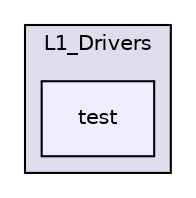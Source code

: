 digraph "/home/travis/build/kammce/SJSU-Dev2/firmware/library/L1_Drivers/test" {
  compound=true
  node [ fontsize="10", fontname="Helvetica"];
  edge [ labelfontsize="10", labelfontname="Helvetica"];
  subgraph clusterdir_69c4750e1922972fe56d4dc605891a38 {
    graph [ bgcolor="#ddddee", pencolor="black", label="L1_Drivers" fontname="Helvetica", fontsize="10", URL="dir_69c4750e1922972fe56d4dc605891a38.html"]
  dir_2e81d4aaf742be5908fc0152690a28c1 [shape=box, label="test", style="filled", fillcolor="#eeeeff", pencolor="black", URL="dir_2e81d4aaf742be5908fc0152690a28c1.html"];
  }
}
